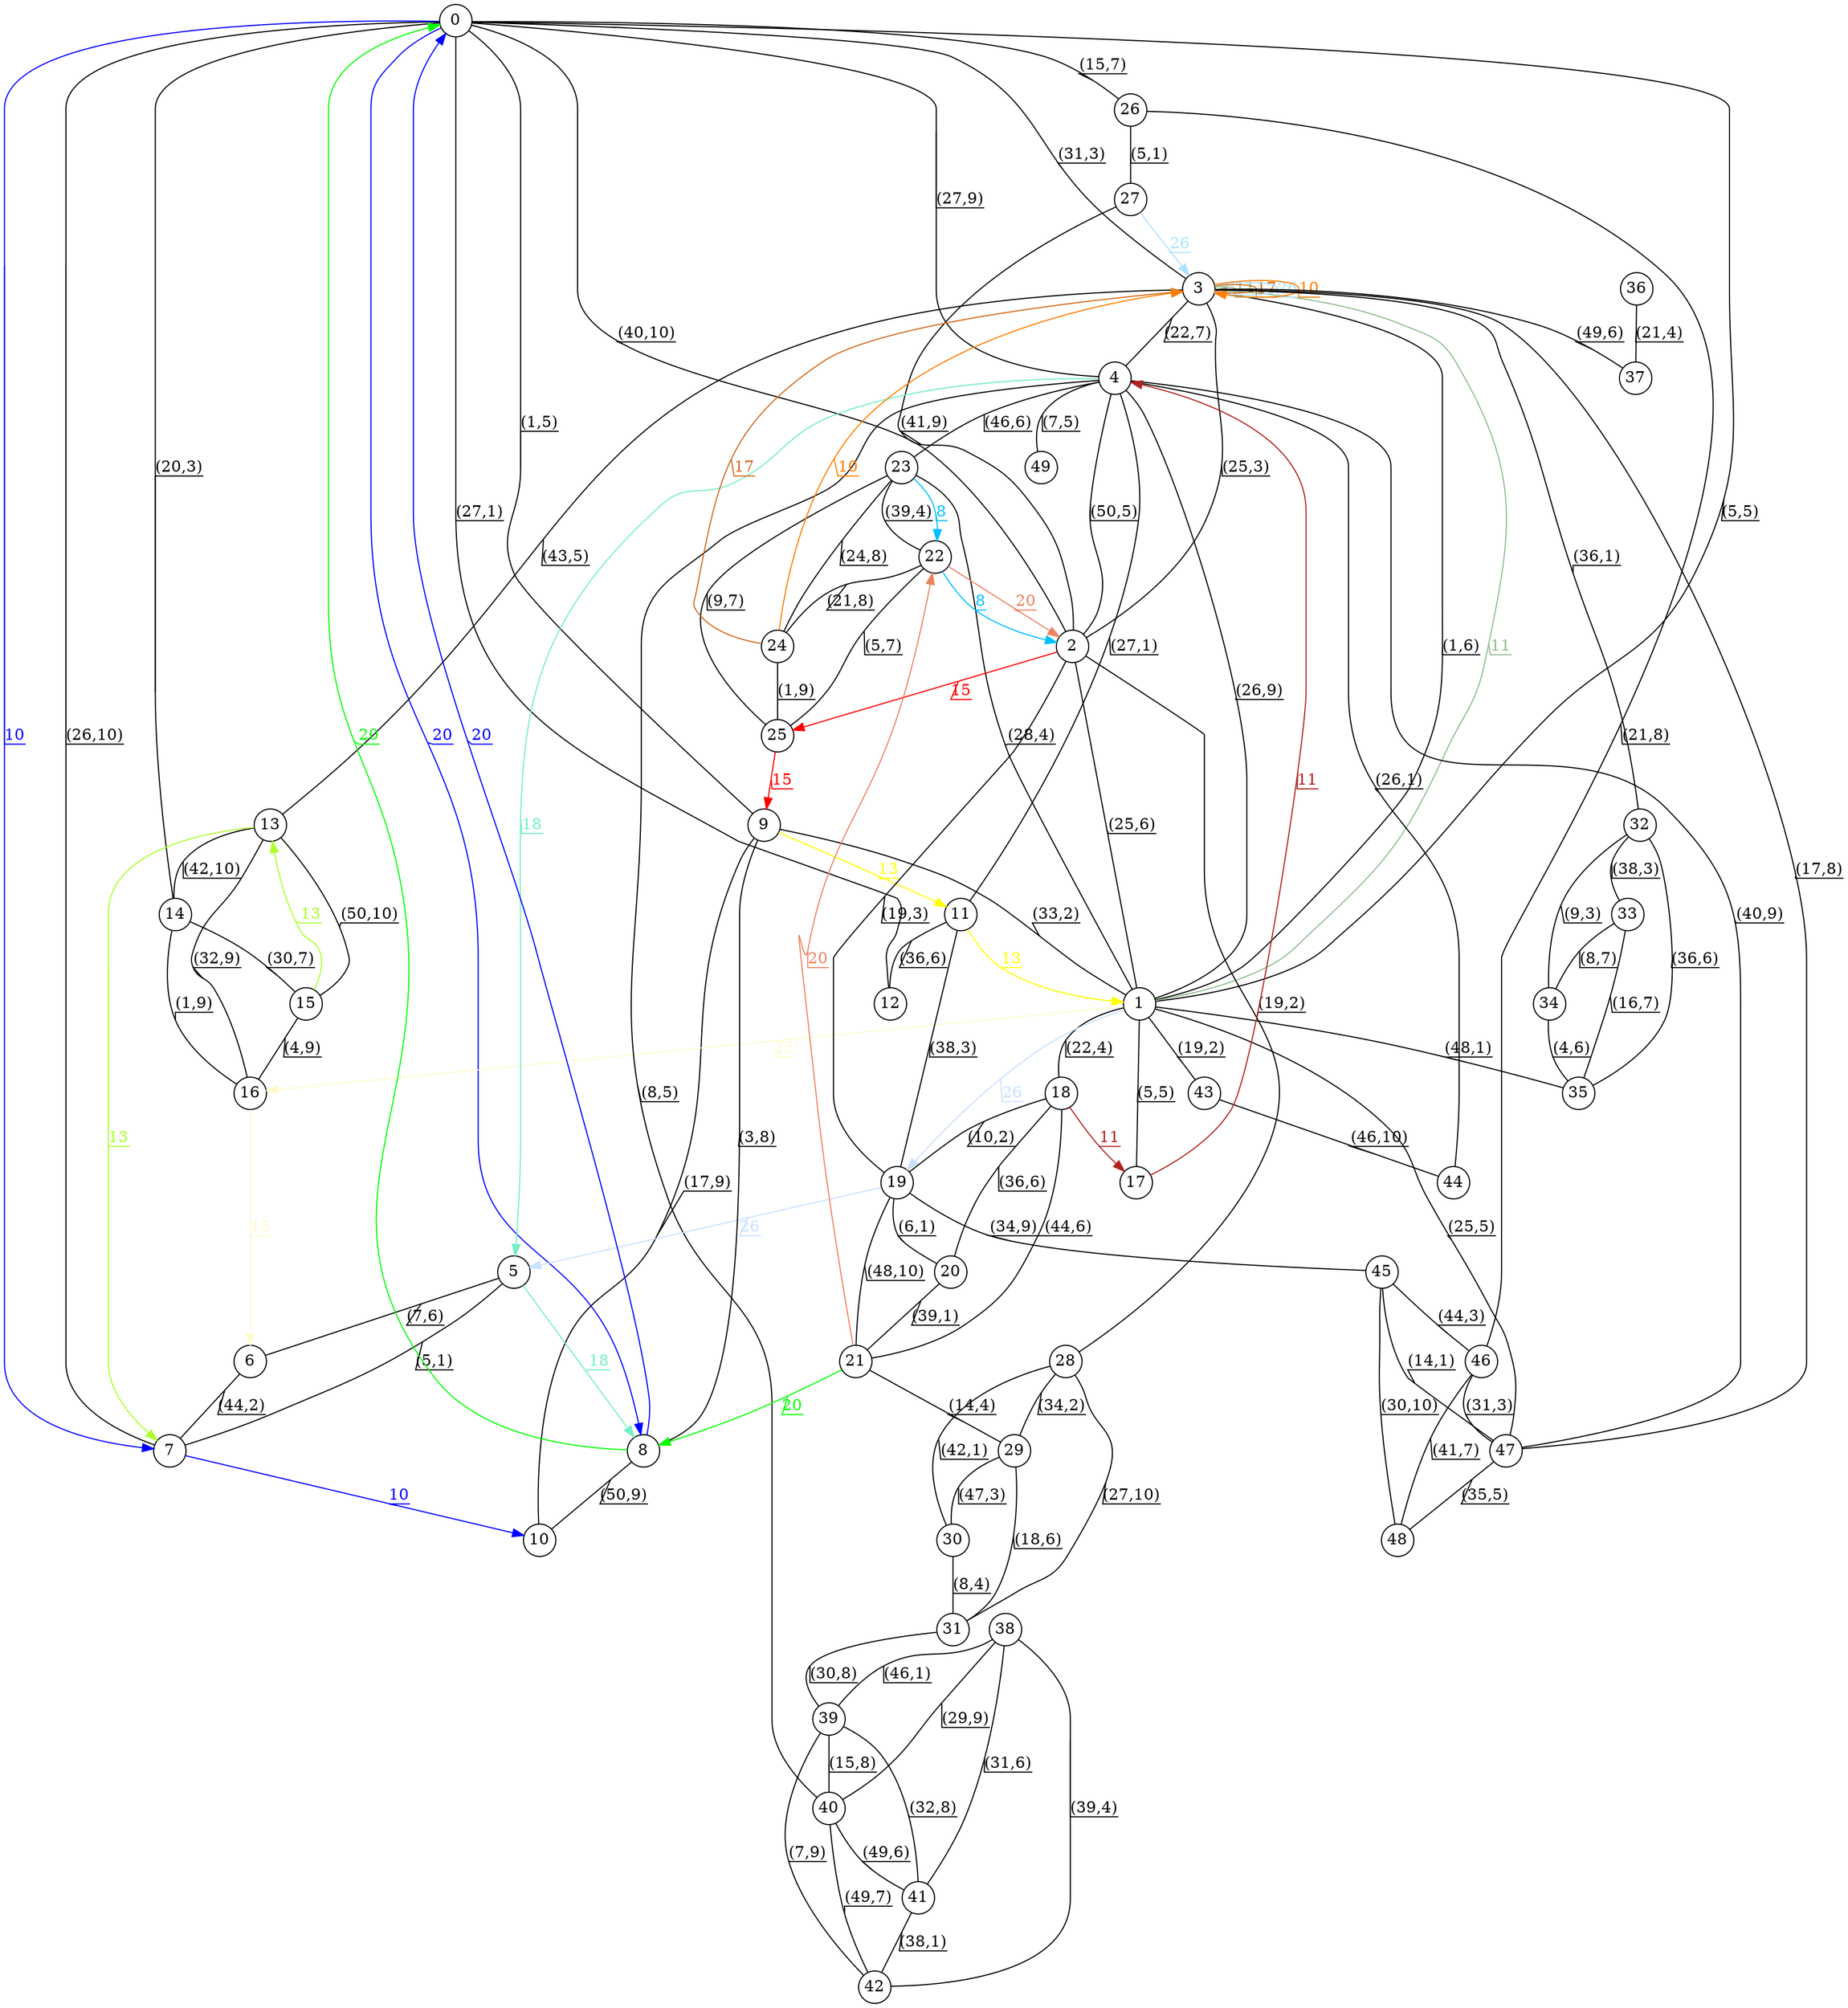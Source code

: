 digraph G {
node [shape=circle,fixedsize=true,width=0.4];
edge [decorate = true];
0 -> 26[dir=none label="(15,7)"];
0 -> 14[dir=none label="(20,3)"];
0 -> 12[dir=none label="(27,1)"];
0 -> 9[dir=none label="(1,5)"];
0 -> 7[dir=none label="(26,10)"];
0 -> 1[dir=none label="(5,5)"];
0 -> 2[dir=none label="(40,10)"];
0 -> 3[dir=none label="(31,3)"];
0 -> 4[dir=none label="(27,9)"];

1 -> 43[dir=none label="(19,2)"];
1 -> 9[dir=none label="(33,2)"];
1 -> 35[dir=none label="(48,1)"];
1 -> 47[dir=none label="(25,5)"];
1 -> 23[dir=none label="(28,4)"];
1 -> 18[dir=none label="(22,4)"];
1 -> 17[dir=none label="(5,5)"];
1 -> 2[dir=none label="(25,6)"];
1 -> 3[dir=none label="(1,6)"];
1 -> 4[dir=none label="(26,9)"];

2 -> 19[dir=none label="(19,3)"];
2 -> 28[dir=none label="(19,2)"];
2 -> 27[dir=none label="(41,9)"];
2 -> 3[dir=none label="(25,3)"];
2 -> 4[dir=none label="(50,5)"];

3 -> 47[dir=none label="(17,8)"];
3 -> 13[dir=none label="(43,5)"];
3 -> 37[dir=none label="(49,6)"];
3 -> 32[dir=none label="(36,1)"];
3 -> 4[dir=none label="(22,7)"];

4 -> 23[dir=none label="(46,6)"];
4 -> 11[dir=none label="(27,1)"];
4 -> 49[dir=none label="(7,5)"];
4 -> 47[dir=none label="(40,9)"];
4 -> 44[dir=none label="(26,1)"];
4 -> 40[dir=none label="(8,5)"];

5 -> 6[dir=none label="(7,6)"];
5 -> 7[dir=none label="(5,1)"];

6 -> 7[dir=none label="(44,2)"];


8 -> 9[dir=none label="(3,8)"];
8 -> 10[dir=none label="(50,9)"];

9 -> 10[dir=none label="(17,9)"];


11 -> 19[dir=none label="(38,3)"];
11 -> 12[dir=none label="(36,6)"];


13 -> 14[dir=none label="(42,10)"];
13 -> 15[dir=none label="(50,10)"];
13 -> 16[dir=none label="(32,9)"];

14 -> 15[dir=none label="(30,7)"];
14 -> 16[dir=none label="(1,9)"];

15 -> 16[dir=none label="(4,9)"];



18 -> 19[dir=none label="(10,2)"];
18 -> 20[dir=none label="(36,6)"];
18 -> 21[dir=none label="(44,6)"];

19 -> 45[dir=none label="(34,9)"];
19 -> 20[dir=none label="(6,1)"];
19 -> 21[dir=none label="(48,10)"];

20 -> 21[dir=none label="(39,1)"];

21 -> 29[dir=none label="(14,4)"];

22 -> 23[dir=none label="(39,4)"];
22 -> 24[dir=none label="(21,8)"];
22 -> 25[dir=none label="(5,7)"];

23 -> 24[dir=none label="(24,8)"];
23 -> 25[dir=none label="(9,7)"];

24 -> 25[dir=none label="(1,9)"];


26 -> 46[dir=none label="(21,8)"];
26 -> 27[dir=none label="(5,1)"];


28 -> 29[dir=none label="(34,2)"];
28 -> 30[dir=none label="(42,1)"];
28 -> 31[dir=none label="(27,10)"];

29 -> 30[dir=none label="(47,3)"];
29 -> 31[dir=none label="(18,6)"];

30 -> 31[dir=none label="(8,4)"];

31 -> 39[dir=none label="(30,8)"];

32 -> 33[dir=none label="(38,3)"];
32 -> 34[dir=none label="(9,3)"];
32 -> 35[dir=none label="(36,6)"];

33 -> 34[dir=none label="(8,7)"];
33 -> 35[dir=none label="(16,7)"];

34 -> 35[dir=none label="(4,6)"];


36 -> 37[dir=none label="(21,4)"];


38 -> 39[dir=none label="(46,1)"];
38 -> 40[dir=none label="(29,9)"];
38 -> 41[dir=none label="(31,6)"];
38 -> 42[dir=none label="(39,4)"];

39 -> 40[dir=none label="(15,8)"];
39 -> 41[dir=none label="(32,8)"];
39 -> 42[dir=none label="(7,9)"];

40 -> 41[dir=none label="(49,6)"];
40 -> 42[dir=none label="(49,7)"];

41 -> 42[dir=none label="(38,1)"];


43 -> 44[dir=none label="(46,10)"];


45 -> 46[dir=none label="(44,3)"];
45 -> 47[dir=none label="(14,1)"];
45 -> 48[dir=none label="(30,10)"];

46 -> 47[dir=none label="(31,3)"];
46 -> 48[dir=none label="(41,7)"];

47 -> 48[dir=none label="(35,5)"];



edge [color = "blue" fontcolor = "blue"];
0 -> 8[label=20];
8 -> 0[label=20];
edge [color = "green" fontcolor = "green"];
21 -> 8[label=20];
8 -> 0[label=20];
edge [color = "yellow" fontcolor = "yellow"];
9 -> 11[label=13];
11 -> 1[label=13];
edge [color = "salmon2" fontcolor = "salmon2"];
21 -> 22[label=20];
22 -> 2[label=20];
edge [color = "deepskyblue" fontcolor = "deepskyblue"];
23 -> 22[label=8];
22 -> 2[label=8];
edge [color = "darkseagreen" fontcolor = "darkseagreen"];
1 -> 3[label=11];
3 -> 3[label=11];
edge [color = "chocolate" fontcolor = "chocolate"];
24 -> 3[label=17];
3 -> 3[label=17];
edge [color = "lightskyblue1" fontcolor = "lightskyblue1"];
27 -> 3[label=26];
3 -> 3[label=26];
edge [color = "darkorange1" fontcolor = "darkorange1"];
24 -> 3[label=10];
3 -> 3[label=10];
edge [color = "firebrick" fontcolor = "firebrick"];
18 -> 17[label=11];
17 -> 4[label=11];
edge [color = "lightsteelblue1" fontcolor = "lightsteelblue1"];
1 -> 19[label=26];
19 -> 5[label=26];
edge [color = "lemonchiffon" fontcolor = "lemonchiffon"];
1 -> 16[label=15];
16 -> 6[label=15];
edge [color = "greenyellow" fontcolor = "greenyellow"];
15 -> 13[label=13];
13 -> 7[label=13];
edge [color = "aquamarine2" fontcolor = "aquamarine2"];
4 -> 5[label=18];
5 -> 8[label=18];
edge [color = "red" fontcolor = "red"];
2 -> 25[label=15];
25 -> 9[label=15];
edge [color = "blue" fontcolor = "blue"];
0 -> 7[label=10];
7 -> 10[label=10];
}